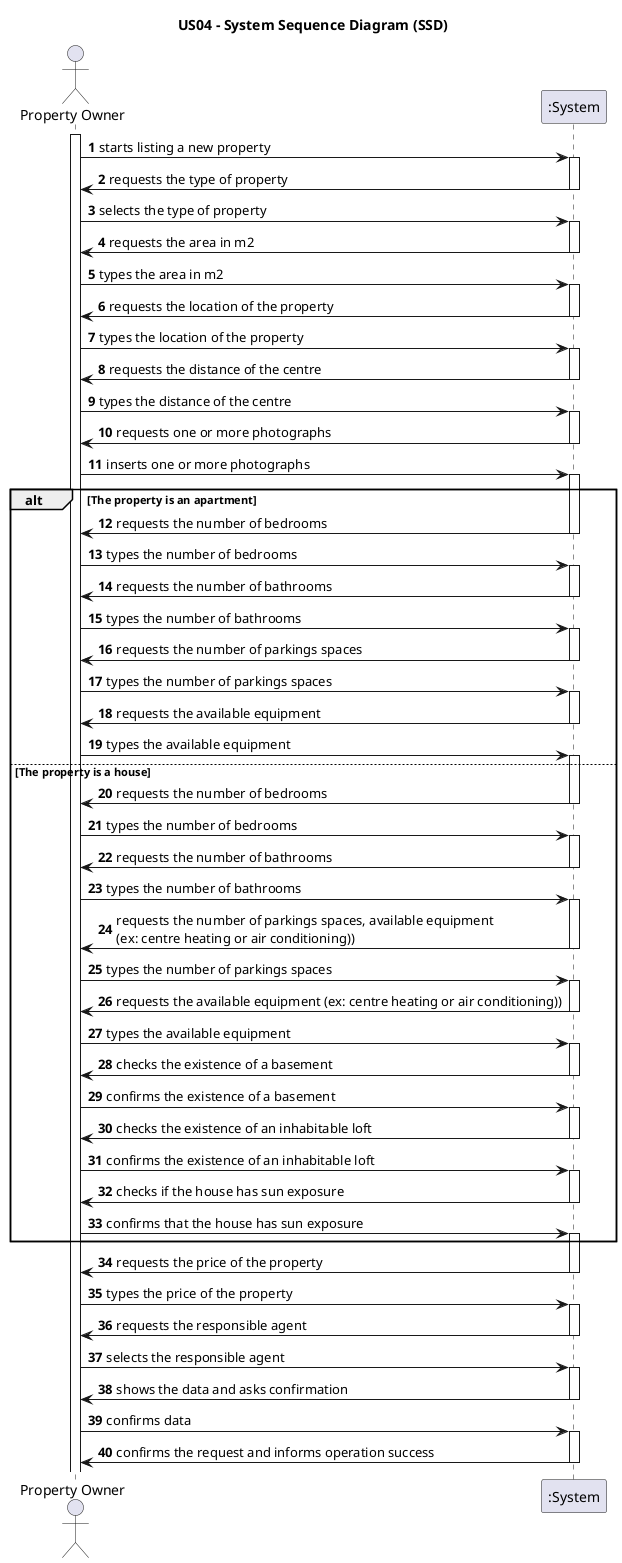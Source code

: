 @startuml
title US04 - System Sequence Diagram (SSD)

autonumber

actor "Property Owner" as Owner
participant ":System" as System

activate Owner

    Owner -> System : starts listing a new property
    activate System
        System -> Owner : requests the type of property
    deactivate System
        Owner -> System: selects the type of property
    activate System
    System-> Owner:requests the area in m2
    deactivate System
        Owner->System: types the area in m2
    activate System
        System-> Owner: requests the location of the property
    deactivate System
        Owner-> System: types the location of the property
    activate System
        System-> Owner: requests the distance of the centre
    deactivate System
        Owner-> System: types the distance of the centre
    activate System
        System-> Owner: requests one or more photographs
    deactivate System
        Owner-> System: inserts one or more photographs
    activate System
        alt The property is an apartment
                System -> Owner: requests the number of bedrooms
            deactivate System
                Owner-> System: types the number of bedrooms
            activate System
                System -> Owner: requests the number of bathrooms
            deactivate System
                Owner-> System: types the number of bathrooms
            activate System
            System -> Owner: requests the number of parkings spaces
            deactivate System
                Owner-> System: types the number of parkings spaces
            activate System
                System -> Owner: requests the available equipment
            deactivate System
                Owner-> System: types the available equipment
            activate System
        else The property is a house
                System -> Owner: requests the number of bedrooms
            deactivate System
                Owner-> System: types the number of bedrooms
            activate System
                System -> Owner: requests the number of bathrooms
            deactivate System
                Owner-> System: types the number of bathrooms
            activate System
                System -> Owner: requests the number of parkings spaces, available equipment \n(ex: centre heating or air conditioning))
            deactivate System
                Owner-> System: types the number of parkings spaces
            activate System
                System -> Owner: requests the available equipment (ex: centre heating or air conditioning))
            deactivate System
                Owner-> System: types the available equipment
            activate System
                System -> Owner: checks the existence of a basement
            deactivate System
                Owner-> System: confirms the existence of a basement
            activate System
                System -> Owner: checks the existence of an inhabitable loft
            deactivate System
                Owner-> System: confirms the existence of an inhabitable loft
            activate System
                System -> Owner: checks if the house has sun exposure
            deactivate System
                Owner-> System: confirms that the house has sun exposure
            activate System

        end
        System -> Owner: requests the price of the property
    deactivate System
        Owner-> System: types the price of the property
    activate System
        System-> Owner: requests the responsible agent
    deactivate System
        Owner -> System: selects the responsible agent
    activate System
        System-> Owner: shows the data and asks confirmation
    deactivate System
        Owner->System: confirms data
    activate System
        System -> Owner: confirms the request and informs operation success
    deactivate System



@enduml